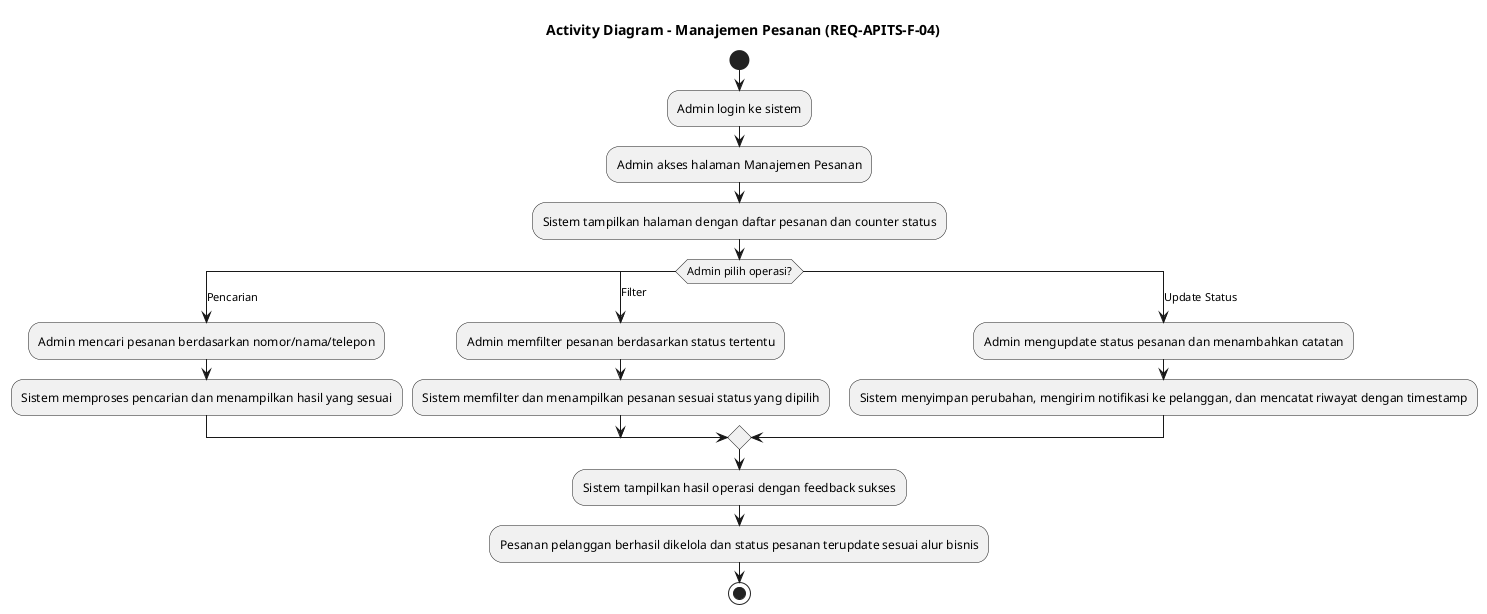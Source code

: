 @startuml
title Activity Diagram - Manajemen Pesanan (REQ-APITS-F-04)

start
:Admin login ke sistem;
:Admin akses halaman Manajemen Pesanan;
:Sistem tampilkan halaman dengan daftar pesanan dan counter status;

switch (Admin pilih operasi?)
case (Pencarian)
  :Admin mencari pesanan berdasarkan nomor/nama/telepon;
  :Sistem memproses pencarian dan menampilkan hasil yang sesuai;
case (Filter)
  :Admin memfilter pesanan berdasarkan status tertentu;
  :Sistem memfilter dan menampilkan pesanan sesuai status yang dipilih;
case (Update Status)
  :Admin mengupdate status pesanan dan menambahkan catatan;
  :Sistem menyimpan perubahan, mengirim notifikasi ke pelanggan, dan mencatat riwayat dengan timestamp;
endswitch

:Sistem tampilkan hasil operasi dengan feedback sukses;
:Pesanan pelanggan berhasil dikelola dan status pesanan terupdate sesuai alur bisnis;

stop

@enduml